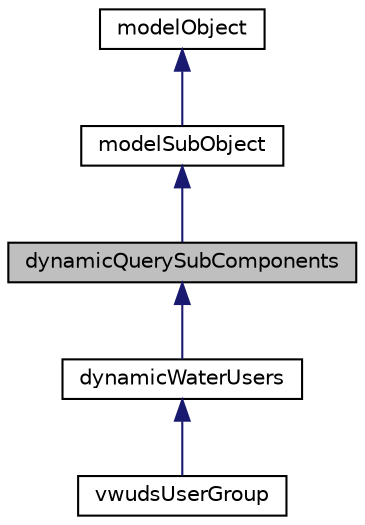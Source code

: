 digraph "dynamicQuerySubComponents"
{
 // LATEX_PDF_SIZE
  edge [fontname="Helvetica",fontsize="10",labelfontname="Helvetica",labelfontsize="10"];
  node [fontname="Helvetica",fontsize="10",shape=record];
  Node1 [label="dynamicQuerySubComponents",height=0.2,width=0.4,color="black", fillcolor="grey75", style="filled", fontcolor="black",tooltip=" "];
  Node2 -> Node1 [dir="back",color="midnightblue",fontsize="10",style="solid"];
  Node2 [label="modelSubObject",height=0.2,width=0.4,color="black", fillcolor="white", style="filled",URL="$classmodelSubObject.html",tooltip=" "];
  Node3 -> Node2 [dir="back",color="midnightblue",fontsize="10",style="solid"];
  Node3 [label="modelObject",height=0.2,width=0.4,color="black", fillcolor="white", style="filled",URL="$classmodelObject.html",tooltip=" "];
  Node1 -> Node4 [dir="back",color="midnightblue",fontsize="10",style="solid"];
  Node4 [label="dynamicWaterUsers",height=0.2,width=0.4,color="black", fillcolor="white", style="filled",URL="$classdynamicWaterUsers.html",tooltip=" "];
  Node4 -> Node5 [dir="back",color="midnightblue",fontsize="10",style="solid"];
  Node5 [label="vwudsUserGroup",height=0.2,width=0.4,color="black", fillcolor="white", style="filled",URL="$classvwudsUserGroup.html",tooltip=" "];
}
